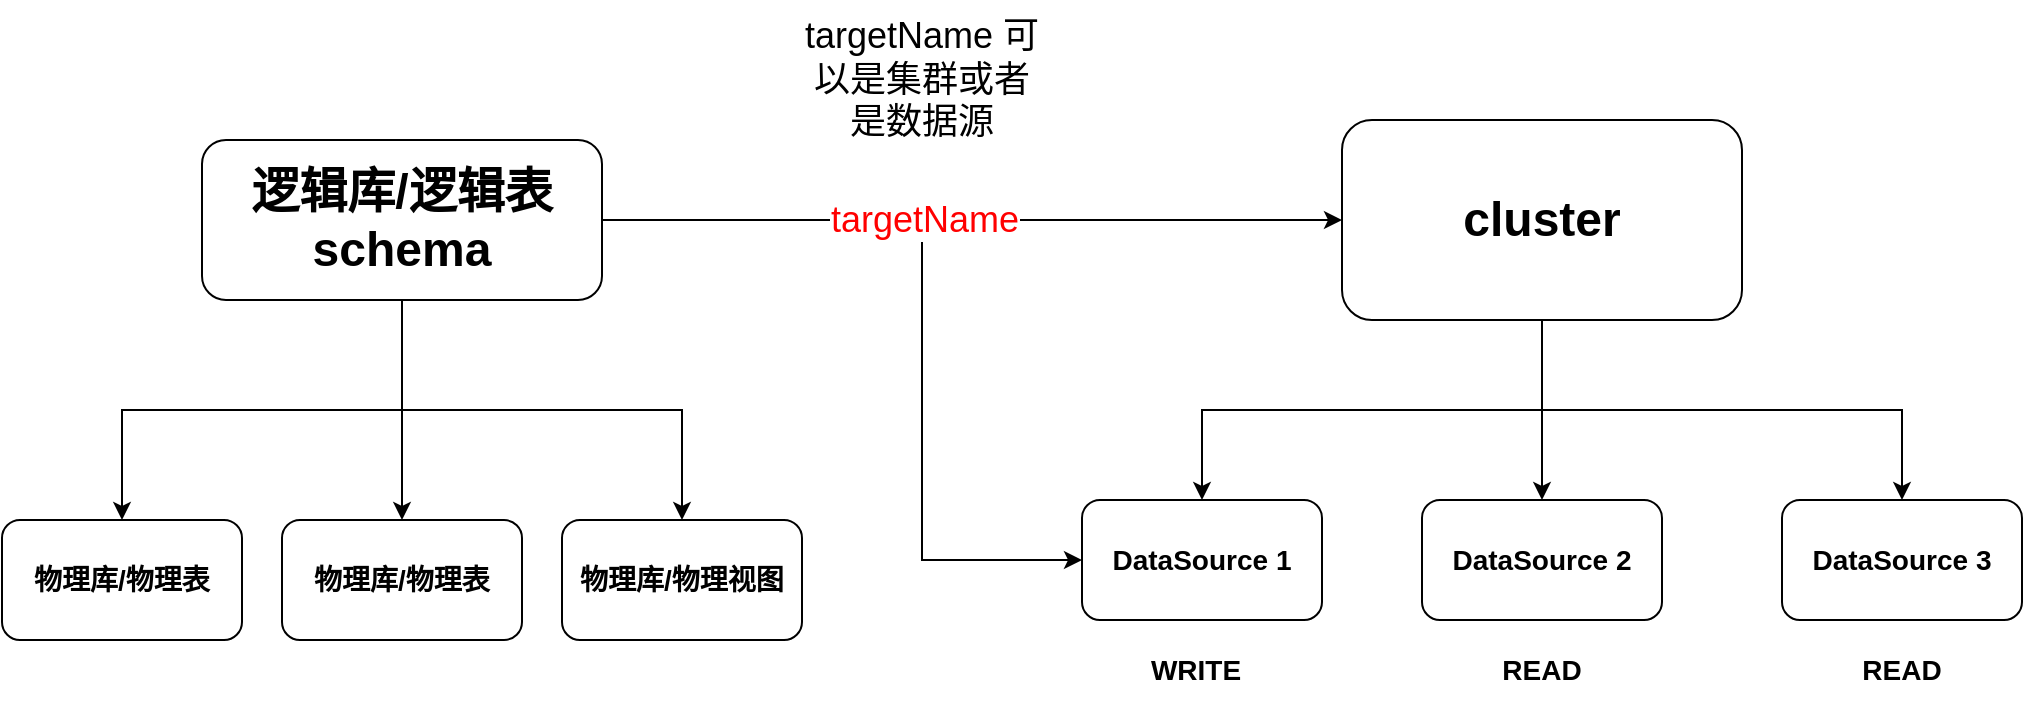 <mxfile version="21.3.2" type="github">
  <diagram name="第 1 页" id="1QzWUFw5CtmPl3d1dfIm">
    <mxGraphModel dx="1014" dy="1701" grid="1" gridSize="10" guides="1" tooltips="1" connect="1" arrows="1" fold="1" page="1" pageScale="1" pageWidth="827" pageHeight="1169" math="0" shadow="0">
      <root>
        <mxCell id="0" />
        <mxCell id="1" parent="0" />
        <mxCell id="P33m6JPaaWPSdPvU8D4i-1" value="&lt;font style=&quot;font-size: 14px;&quot;&gt;&lt;b&gt;DataSource 1&lt;/b&gt;&lt;/font&gt;" style="rounded=1;whiteSpace=wrap;html=1;" vertex="1" parent="1">
          <mxGeometry x="740" y="-90" width="120" height="60" as="geometry" />
        </mxCell>
        <mxCell id="P33m6JPaaWPSdPvU8D4i-2" value="&lt;font style=&quot;font-size: 14px;&quot;&gt;&lt;b&gt;DataSource 2&lt;/b&gt;&lt;/font&gt;" style="rounded=1;whiteSpace=wrap;html=1;" vertex="1" parent="1">
          <mxGeometry x="910" y="-90" width="120" height="60" as="geometry" />
        </mxCell>
        <mxCell id="P33m6JPaaWPSdPvU8D4i-3" value="&lt;font style=&quot;font-size: 14px;&quot;&gt;&lt;b&gt;DataSource 3&lt;/b&gt;&lt;/font&gt;" style="rounded=1;whiteSpace=wrap;html=1;" vertex="1" parent="1">
          <mxGeometry x="1090" y="-90" width="120" height="60" as="geometry" />
        </mxCell>
        <mxCell id="P33m6JPaaWPSdPvU8D4i-18" style="edgeStyle=orthogonalEdgeStyle;rounded=0;orthogonalLoop=1;jettySize=auto;html=1;entryX=0.5;entryY=0;entryDx=0;entryDy=0;exitX=0.5;exitY=1;exitDx=0;exitDy=0;" edge="1" parent="1" source="P33m6JPaaWPSdPvU8D4i-4" target="P33m6JPaaWPSdPvU8D4i-1">
          <mxGeometry relative="1" as="geometry" />
        </mxCell>
        <mxCell id="P33m6JPaaWPSdPvU8D4i-19" style="edgeStyle=orthogonalEdgeStyle;rounded=0;orthogonalLoop=1;jettySize=auto;html=1;" edge="1" parent="1" source="P33m6JPaaWPSdPvU8D4i-4" target="P33m6JPaaWPSdPvU8D4i-2">
          <mxGeometry relative="1" as="geometry" />
        </mxCell>
        <mxCell id="P33m6JPaaWPSdPvU8D4i-20" style="edgeStyle=orthogonalEdgeStyle;rounded=0;orthogonalLoop=1;jettySize=auto;html=1;exitX=0.5;exitY=1;exitDx=0;exitDy=0;" edge="1" parent="1" source="P33m6JPaaWPSdPvU8D4i-4" target="P33m6JPaaWPSdPvU8D4i-3">
          <mxGeometry relative="1" as="geometry" />
        </mxCell>
        <mxCell id="P33m6JPaaWPSdPvU8D4i-4" value="&lt;font style=&quot;font-size: 24px;&quot;&gt;&lt;b style=&quot;&quot;&gt;cluster&lt;/b&gt;&lt;/font&gt;" style="rounded=1;whiteSpace=wrap;html=1;" vertex="1" parent="1">
          <mxGeometry x="870" y="-280" width="200" height="100" as="geometry" />
        </mxCell>
        <mxCell id="P33m6JPaaWPSdPvU8D4i-5" value="&lt;b&gt;&lt;font style=&quot;font-size: 14px;&quot;&gt;WRITE&lt;/font&gt;&lt;/b&gt;" style="text;html=1;strokeColor=none;fillColor=none;align=center;verticalAlign=middle;whiteSpace=wrap;rounded=0;" vertex="1" parent="1">
          <mxGeometry x="767" y="-20" width="60" height="30" as="geometry" />
        </mxCell>
        <mxCell id="P33m6JPaaWPSdPvU8D4i-6" value="&lt;b&gt;&lt;font style=&quot;font-size: 14px;&quot;&gt;READ&lt;/font&gt;&lt;/b&gt;" style="text;html=1;strokeColor=none;fillColor=none;align=center;verticalAlign=middle;whiteSpace=wrap;rounded=0;" vertex="1" parent="1">
          <mxGeometry x="940" y="-20" width="60" height="30" as="geometry" />
        </mxCell>
        <mxCell id="P33m6JPaaWPSdPvU8D4i-7" value="&lt;b&gt;&lt;font style=&quot;font-size: 14px;&quot;&gt;READ&lt;/font&gt;&lt;/b&gt;" style="text;html=1;strokeColor=none;fillColor=none;align=center;verticalAlign=middle;whiteSpace=wrap;rounded=0;" vertex="1" parent="1">
          <mxGeometry x="1120" y="-20" width="60" height="30" as="geometry" />
        </mxCell>
        <mxCell id="P33m6JPaaWPSdPvU8D4i-14" style="edgeStyle=orthogonalEdgeStyle;rounded=0;orthogonalLoop=1;jettySize=auto;html=1;" edge="1" parent="1" source="P33m6JPaaWPSdPvU8D4i-11" target="P33m6JPaaWPSdPvU8D4i-12">
          <mxGeometry relative="1" as="geometry" />
        </mxCell>
        <mxCell id="P33m6JPaaWPSdPvU8D4i-15" style="edgeStyle=orthogonalEdgeStyle;rounded=0;orthogonalLoop=1;jettySize=auto;html=1;" edge="1" parent="1" source="P33m6JPaaWPSdPvU8D4i-11" target="P33m6JPaaWPSdPvU8D4i-13">
          <mxGeometry relative="1" as="geometry" />
        </mxCell>
        <mxCell id="P33m6JPaaWPSdPvU8D4i-21" style="edgeStyle=orthogonalEdgeStyle;rounded=0;orthogonalLoop=1;jettySize=auto;html=1;entryX=0;entryY=0.5;entryDx=0;entryDy=0;" edge="1" parent="1" source="P33m6JPaaWPSdPvU8D4i-11" target="P33m6JPaaWPSdPvU8D4i-4">
          <mxGeometry relative="1" as="geometry" />
        </mxCell>
        <mxCell id="P33m6JPaaWPSdPvU8D4i-22" style="edgeStyle=orthogonalEdgeStyle;rounded=0;orthogonalLoop=1;jettySize=auto;html=1;entryX=0;entryY=0.5;entryDx=0;entryDy=0;" edge="1" parent="1" source="P33m6JPaaWPSdPvU8D4i-11" target="P33m6JPaaWPSdPvU8D4i-1">
          <mxGeometry relative="1" as="geometry">
            <Array as="points">
              <mxPoint x="660" y="-230" />
              <mxPoint x="660" y="-60" />
            </Array>
          </mxGeometry>
        </mxCell>
        <mxCell id="P33m6JPaaWPSdPvU8D4i-23" value="&lt;font color=&quot;#ff0000&quot; style=&quot;font-size: 18px;&quot;&gt;targetName&lt;/font&gt;" style="edgeLabel;html=1;align=center;verticalAlign=middle;resizable=0;points=[];" vertex="1" connectable="0" parent="P33m6JPaaWPSdPvU8D4i-22">
          <mxGeometry x="-0.457" y="1" relative="1" as="geometry">
            <mxPoint x="49" y="1" as="offset" />
          </mxGeometry>
        </mxCell>
        <mxCell id="P33m6JPaaWPSdPvU8D4i-26" style="edgeStyle=orthogonalEdgeStyle;rounded=0;orthogonalLoop=1;jettySize=auto;html=1;" edge="1" parent="1" source="P33m6JPaaWPSdPvU8D4i-11" target="P33m6JPaaWPSdPvU8D4i-25">
          <mxGeometry relative="1" as="geometry" />
        </mxCell>
        <mxCell id="P33m6JPaaWPSdPvU8D4i-11" value="&lt;font style=&quot;font-size: 24px;&quot;&gt;&lt;b&gt;逻辑库/逻辑表&lt;br&gt;schema&lt;br&gt;&lt;/b&gt;&lt;/font&gt;" style="rounded=1;whiteSpace=wrap;html=1;" vertex="1" parent="1">
          <mxGeometry x="300" y="-270" width="200" height="80" as="geometry" />
        </mxCell>
        <mxCell id="P33m6JPaaWPSdPvU8D4i-12" value="&lt;font style=&quot;font-size: 14px;&quot;&gt;&lt;b&gt;物理库/物理表&lt;/b&gt;&lt;/font&gt;" style="rounded=1;whiteSpace=wrap;html=1;" vertex="1" parent="1">
          <mxGeometry x="200" y="-80" width="120" height="60" as="geometry" />
        </mxCell>
        <mxCell id="P33m6JPaaWPSdPvU8D4i-13" value="&lt;span style=&quot;font-size: 14px;&quot;&gt;&lt;b&gt;物理库/物理视图&lt;/b&gt;&lt;/span&gt;" style="rounded=1;whiteSpace=wrap;html=1;" vertex="1" parent="1">
          <mxGeometry x="480" y="-80" width="120" height="60" as="geometry" />
        </mxCell>
        <mxCell id="P33m6JPaaWPSdPvU8D4i-24" value="&lt;font style=&quot;font-size: 18px;&quot;&gt;targetName 可以是集群或者是数据源&lt;/font&gt;" style="text;html=1;strokeColor=none;fillColor=none;align=center;verticalAlign=middle;whiteSpace=wrap;rounded=0;" vertex="1" parent="1">
          <mxGeometry x="600" y="-340" width="120" height="80" as="geometry" />
        </mxCell>
        <mxCell id="P33m6JPaaWPSdPvU8D4i-25" value="&lt;font style=&quot;font-size: 14px;&quot;&gt;&lt;b&gt;物理库/物理表&lt;/b&gt;&lt;/font&gt;" style="rounded=1;whiteSpace=wrap;html=1;" vertex="1" parent="1">
          <mxGeometry x="340" y="-80" width="120" height="60" as="geometry" />
        </mxCell>
      </root>
    </mxGraphModel>
  </diagram>
</mxfile>
